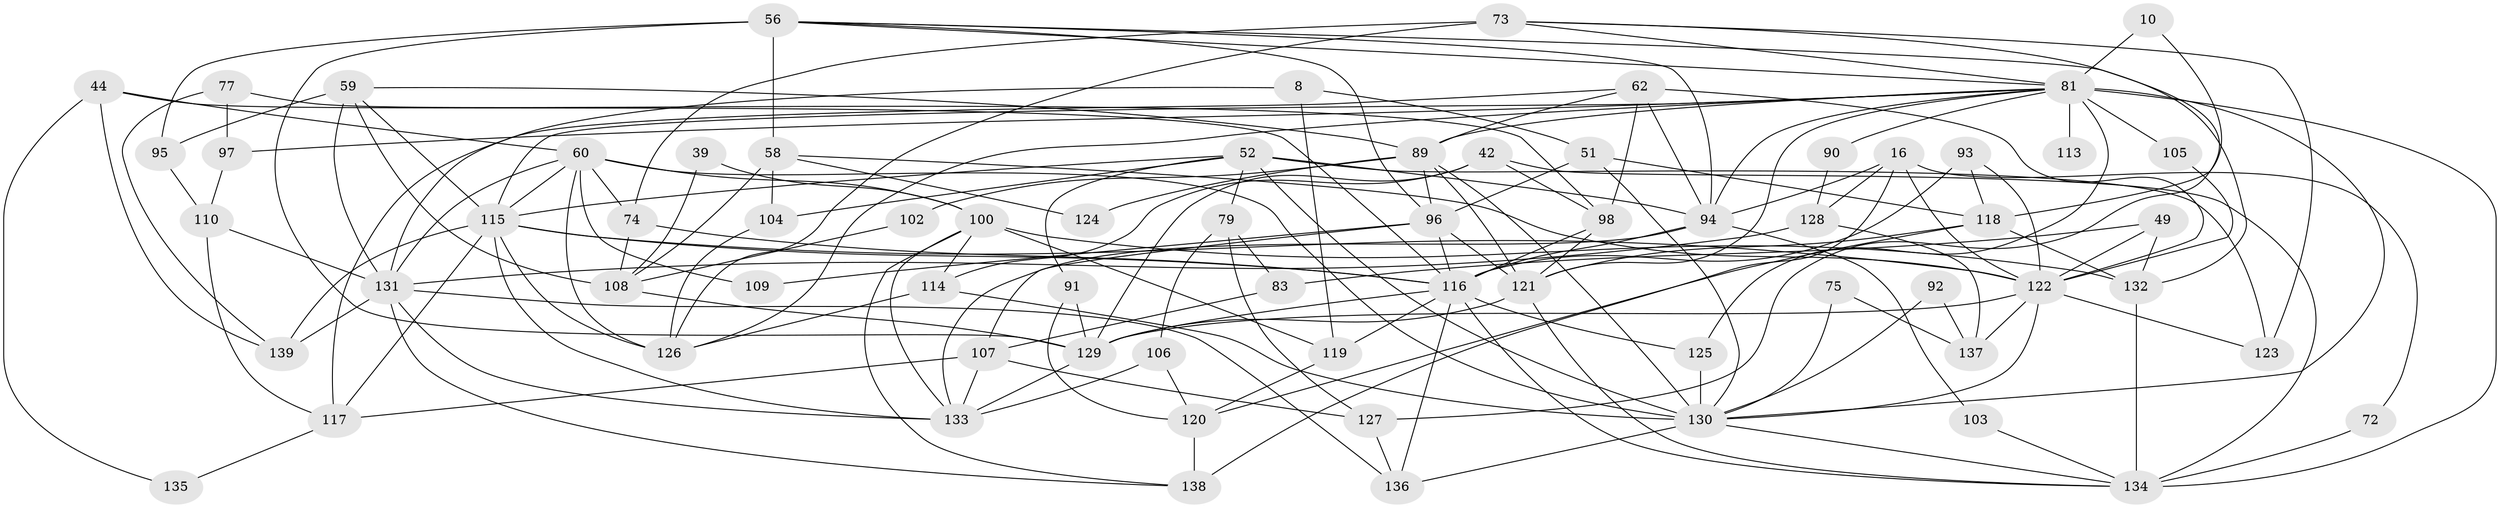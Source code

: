// original degree distribution, {4: 0.2733812949640288, 7: 0.04316546762589928, 3: 0.31654676258992803, 6: 0.1223021582733813, 5: 0.14388489208633093, 2: 0.10071942446043165}
// Generated by graph-tools (version 1.1) at 2025/51/03/09/25 04:51:41]
// undirected, 69 vertices, 168 edges
graph export_dot {
graph [start="1"]
  node [color=gray90,style=filled];
  8;
  10;
  16;
  39;
  42;
  44;
  49;
  51;
  52 [super="+21+18"];
  56 [super="+5+2"];
  58 [super="+53"];
  59;
  60 [super="+43+36"];
  62;
  72;
  73 [super="+68"];
  74;
  75;
  77;
  79;
  81 [super="+1+76+57+67"];
  83;
  89 [super="+80+35+87"];
  90;
  91 [super="+71"];
  92;
  93 [super="+46"];
  94 [super="+22+24"];
  95;
  96 [super="+28+66"];
  97;
  98 [super="+23"];
  100 [super="+65+32+84"];
  102;
  103;
  104;
  105;
  106;
  107 [super="+50"];
  108 [super="+11+26"];
  109;
  110;
  113 [super="+14"];
  114;
  115 [super="+7+45"];
  116 [super="+31+101+34"];
  117 [super="+20"];
  118 [super="+70"];
  119 [super="+69"];
  120;
  121 [super="+112+48+55"];
  122 [super="+85+61"];
  123;
  124;
  125;
  126 [super="+88"];
  127;
  128;
  129 [super="+86+111"];
  130 [super="+41+78+99"];
  131 [super="+9+27"];
  132;
  133 [super="+29"];
  134 [super="+82+54"];
  135;
  136;
  137;
  138 [super="+13"];
  139 [super="+40"];
  8 -- 51;
  8 -- 119;
  8 -- 131;
  10 -- 118;
  10 -- 81;
  16 -- 138 [weight=2];
  16 -- 72;
  16 -- 128;
  16 -- 122;
  16 -- 94;
  39 -- 108;
  39 -- 100;
  42 -- 114;
  42 -- 98;
  42 -- 129;
  42 -- 134;
  44 -- 135;
  44 -- 139;
  44 -- 116;
  44 -- 60;
  49 -- 132;
  49 -- 83;
  49 -- 122;
  51 -- 96 [weight=2];
  51 -- 118 [weight=2];
  51 -- 130;
  52 -- 123;
  52 -- 104;
  52 -- 115;
  52 -- 130 [weight=2];
  52 -- 94 [weight=2];
  52 -- 79;
  52 -- 91;
  56 -- 132;
  56 -- 95;
  56 -- 94;
  56 -- 129 [weight=2];
  56 -- 96;
  56 -- 81;
  56 -- 58 [weight=2];
  58 -- 104;
  58 -- 124;
  58 -- 122;
  58 -- 108;
  59 -- 95;
  59 -- 115;
  59 -- 131;
  59 -- 108;
  59 -- 89;
  60 -- 109;
  60 -- 131;
  60 -- 100;
  60 -- 74;
  60 -- 126;
  60 -- 130;
  60 -- 115;
  62 -- 89;
  62 -- 117;
  62 -- 122;
  62 -- 94;
  62 -- 98;
  72 -- 134 [weight=2];
  73 -- 74 [weight=2];
  73 -- 123;
  73 -- 127;
  73 -- 81;
  73 -- 126;
  74 -- 108;
  74 -- 116;
  75 -- 137;
  75 -- 130;
  77 -- 98;
  77 -- 97;
  77 -- 139;
  79 -- 83;
  79 -- 106;
  79 -- 127;
  81 -- 115;
  81 -- 121;
  81 -- 134 [weight=2];
  81 -- 113 [weight=4];
  81 -- 105 [weight=2];
  81 -- 90;
  81 -- 130 [weight=2];
  81 -- 97;
  81 -- 94;
  81 -- 89 [weight=3];
  81 -- 125;
  81 -- 126;
  83 -- 107;
  89 -- 121 [weight=2];
  89 -- 130 [weight=3];
  89 -- 124 [weight=2];
  89 -- 96 [weight=2];
  89 -- 102;
  90 -- 128;
  91 -- 120;
  91 -- 129;
  92 -- 137;
  92 -- 130;
  93 -- 118;
  93 -- 116;
  93 -- 122;
  94 -- 103;
  94 -- 133;
  94 -- 116 [weight=3];
  95 -- 110;
  96 -- 109;
  96 -- 116 [weight=2];
  96 -- 121 [weight=2];
  96 -- 107;
  97 -- 110;
  98 -- 121;
  98 -- 116;
  100 -- 132;
  100 -- 119 [weight=3];
  100 -- 114;
  100 -- 133;
  100 -- 138;
  102 -- 108;
  103 -- 134;
  104 -- 126;
  105 -- 122;
  106 -- 120;
  106 -- 133;
  107 -- 127;
  107 -- 117;
  107 -- 133;
  108 -- 129 [weight=2];
  110 -- 131;
  110 -- 117;
  114 -- 130;
  114 -- 126;
  115 -- 139 [weight=2];
  115 -- 122 [weight=3];
  115 -- 126 [weight=2];
  115 -- 117;
  115 -- 133;
  115 -- 116;
  116 -- 119;
  116 -- 129;
  116 -- 134 [weight=2];
  116 -- 136;
  116 -- 125;
  117 -- 135;
  118 -- 132;
  118 -- 120;
  118 -- 121;
  119 -- 120;
  120 -- 138;
  121 -- 129;
  121 -- 134;
  122 -- 137;
  122 -- 123;
  122 -- 129;
  122 -- 130 [weight=2];
  125 -- 130;
  127 -- 136;
  128 -- 131;
  128 -- 137;
  129 -- 133 [weight=2];
  130 -- 136;
  130 -- 134;
  131 -- 139 [weight=2];
  131 -- 136;
  131 -- 138;
  131 -- 133;
  132 -- 134 [weight=2];
}
